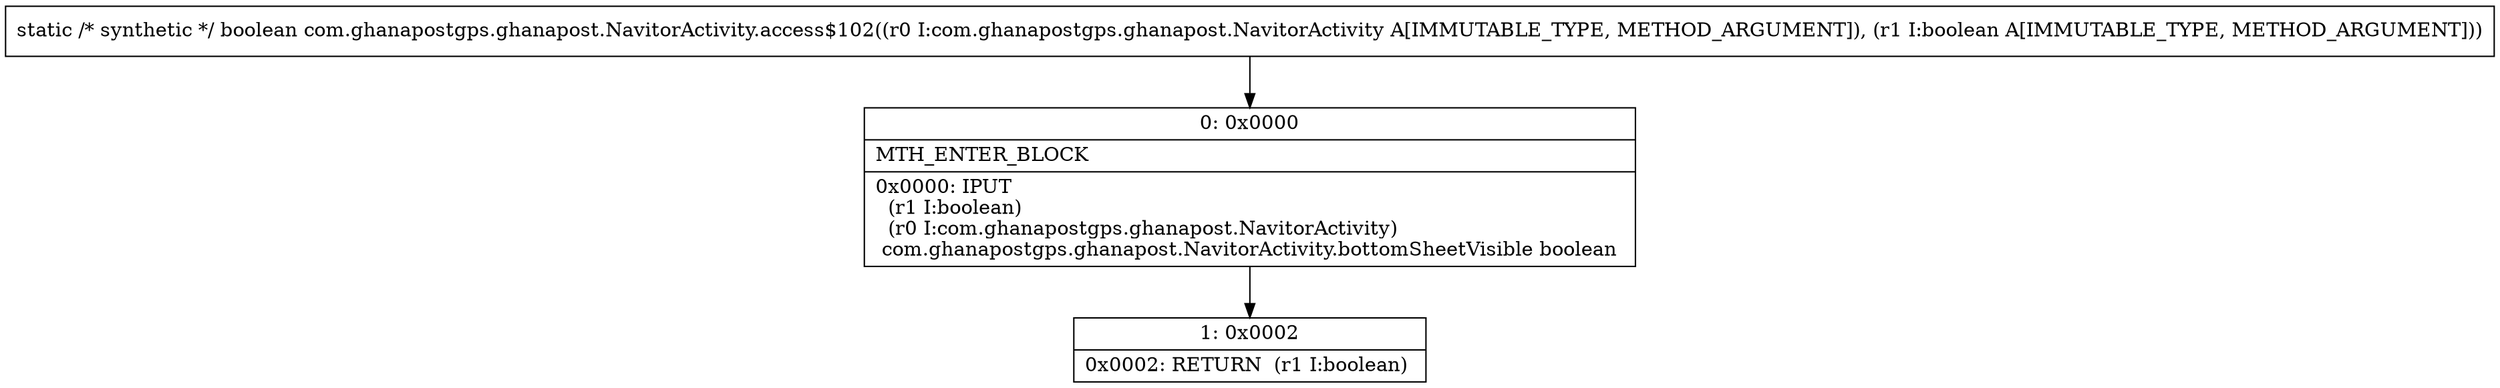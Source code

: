 digraph "CFG forcom.ghanapostgps.ghanapost.NavitorActivity.access$102(Lcom\/ghanapostgps\/ghanapost\/NavitorActivity;Z)Z" {
Node_0 [shape=record,label="{0\:\ 0x0000|MTH_ENTER_BLOCK\l|0x0000: IPUT  \l  (r1 I:boolean)\l  (r0 I:com.ghanapostgps.ghanapost.NavitorActivity)\l com.ghanapostgps.ghanapost.NavitorActivity.bottomSheetVisible boolean \l}"];
Node_1 [shape=record,label="{1\:\ 0x0002|0x0002: RETURN  (r1 I:boolean) \l}"];
MethodNode[shape=record,label="{static \/* synthetic *\/ boolean com.ghanapostgps.ghanapost.NavitorActivity.access$102((r0 I:com.ghanapostgps.ghanapost.NavitorActivity A[IMMUTABLE_TYPE, METHOD_ARGUMENT]), (r1 I:boolean A[IMMUTABLE_TYPE, METHOD_ARGUMENT])) }"];
MethodNode -> Node_0;
Node_0 -> Node_1;
}

